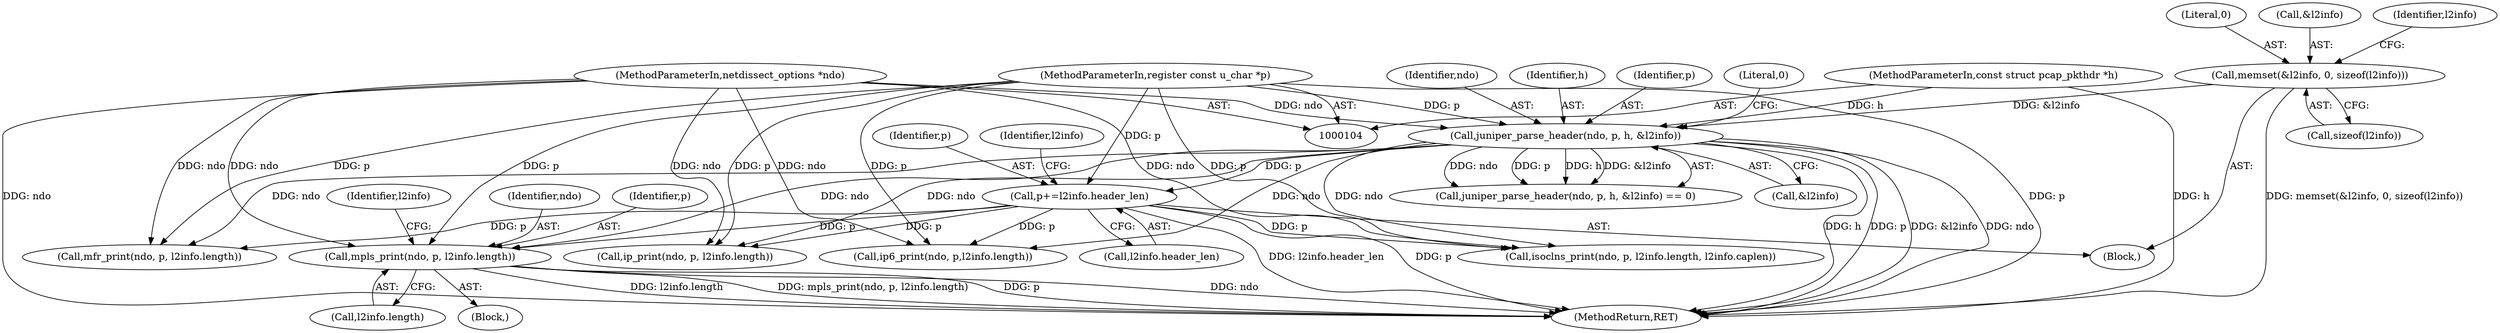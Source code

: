 digraph "0_tcpdump_1dcd10aceabbc03bf571ea32b892c522cbe923de_7@pointer" {
"1000191" [label="(Call,mpls_print(ndo, p, l2info.length))"];
"1000123" [label="(Call,juniper_parse_header(ndo, p, h, &l2info))"];
"1000105" [label="(MethodParameterIn,netdissect_options *ndo)"];
"1000107" [label="(MethodParameterIn,register const u_char *p)"];
"1000106" [label="(MethodParameterIn,const struct pcap_pkthdr *h)"];
"1000110" [label="(Call,memset(&l2info, 0, sizeof(l2info)))"];
"1000134" [label="(Call,p+=l2info.header_len)"];
"1000105" [label="(MethodParameterIn,netdissect_options *ndo)"];
"1000123" [label="(Call,juniper_parse_header(ndo, p, h, &l2info))"];
"1000113" [label="(Literal,0)"];
"1000146" [label="(Call,mfr_print(ndo, p, l2info.length))"];
"1000192" [label="(Identifier,ndo)"];
"1000142" [label="(Identifier,l2info)"];
"1000193" [label="(Identifier,p)"];
"1000199" [label="(Identifier,l2info)"];
"1000122" [label="(Call,juniper_parse_header(ndo, p, h, &l2info) == 0)"];
"1000124" [label="(Identifier,ndo)"];
"1000136" [label="(Call,l2info.header_len)"];
"1000114" [label="(Call,sizeof(l2info))"];
"1000126" [label="(Identifier,h)"];
"1000134" [label="(Call,p+=l2info.header_len)"];
"1000180" [label="(Call,ip6_print(ndo, p,l2info.length))"];
"1000294" [label="(MethodReturn,RET)"];
"1000127" [label="(Call,&l2info)"];
"1000194" [label="(Call,l2info.length)"];
"1000167" [label="(Block,)"];
"1000125" [label="(Identifier,p)"];
"1000111" [label="(Call,&l2info)"];
"1000108" [label="(Block,)"];
"1000135" [label="(Identifier,p)"];
"1000106" [label="(MethodParameterIn,const struct pcap_pkthdr *h)"];
"1000169" [label="(Call,ip_print(ndo, p, l2info.length))"];
"1000191" [label="(Call,mpls_print(ndo, p, l2info.length))"];
"1000110" [label="(Call,memset(&l2info, 0, sizeof(l2info)))"];
"1000107" [label="(MethodParameterIn,register const u_char *p)"];
"1000129" [label="(Literal,0)"];
"1000202" [label="(Call,isoclns_print(ndo, p, l2info.length, l2info.caplen))"];
"1000118" [label="(Identifier,l2info)"];
"1000191" -> "1000167"  [label="AST: "];
"1000191" -> "1000194"  [label="CFG: "];
"1000192" -> "1000191"  [label="AST: "];
"1000193" -> "1000191"  [label="AST: "];
"1000194" -> "1000191"  [label="AST: "];
"1000199" -> "1000191"  [label="CFG: "];
"1000191" -> "1000294"  [label="DDG: l2info.length"];
"1000191" -> "1000294"  [label="DDG: mpls_print(ndo, p, l2info.length)"];
"1000191" -> "1000294"  [label="DDG: p"];
"1000191" -> "1000294"  [label="DDG: ndo"];
"1000123" -> "1000191"  [label="DDG: ndo"];
"1000105" -> "1000191"  [label="DDG: ndo"];
"1000134" -> "1000191"  [label="DDG: p"];
"1000107" -> "1000191"  [label="DDG: p"];
"1000123" -> "1000122"  [label="AST: "];
"1000123" -> "1000127"  [label="CFG: "];
"1000124" -> "1000123"  [label="AST: "];
"1000125" -> "1000123"  [label="AST: "];
"1000126" -> "1000123"  [label="AST: "];
"1000127" -> "1000123"  [label="AST: "];
"1000129" -> "1000123"  [label="CFG: "];
"1000123" -> "1000294"  [label="DDG: h"];
"1000123" -> "1000294"  [label="DDG: p"];
"1000123" -> "1000294"  [label="DDG: &l2info"];
"1000123" -> "1000294"  [label="DDG: ndo"];
"1000123" -> "1000122"  [label="DDG: ndo"];
"1000123" -> "1000122"  [label="DDG: p"];
"1000123" -> "1000122"  [label="DDG: h"];
"1000123" -> "1000122"  [label="DDG: &l2info"];
"1000105" -> "1000123"  [label="DDG: ndo"];
"1000107" -> "1000123"  [label="DDG: p"];
"1000106" -> "1000123"  [label="DDG: h"];
"1000110" -> "1000123"  [label="DDG: &l2info"];
"1000123" -> "1000134"  [label="DDG: p"];
"1000123" -> "1000146"  [label="DDG: ndo"];
"1000123" -> "1000169"  [label="DDG: ndo"];
"1000123" -> "1000180"  [label="DDG: ndo"];
"1000123" -> "1000202"  [label="DDG: ndo"];
"1000105" -> "1000104"  [label="AST: "];
"1000105" -> "1000294"  [label="DDG: ndo"];
"1000105" -> "1000146"  [label="DDG: ndo"];
"1000105" -> "1000169"  [label="DDG: ndo"];
"1000105" -> "1000180"  [label="DDG: ndo"];
"1000105" -> "1000202"  [label="DDG: ndo"];
"1000107" -> "1000104"  [label="AST: "];
"1000107" -> "1000294"  [label="DDG: p"];
"1000107" -> "1000134"  [label="DDG: p"];
"1000107" -> "1000146"  [label="DDG: p"];
"1000107" -> "1000169"  [label="DDG: p"];
"1000107" -> "1000180"  [label="DDG: p"];
"1000107" -> "1000202"  [label="DDG: p"];
"1000106" -> "1000104"  [label="AST: "];
"1000106" -> "1000294"  [label="DDG: h"];
"1000110" -> "1000108"  [label="AST: "];
"1000110" -> "1000114"  [label="CFG: "];
"1000111" -> "1000110"  [label="AST: "];
"1000113" -> "1000110"  [label="AST: "];
"1000114" -> "1000110"  [label="AST: "];
"1000118" -> "1000110"  [label="CFG: "];
"1000110" -> "1000294"  [label="DDG: memset(&l2info, 0, sizeof(l2info))"];
"1000134" -> "1000108"  [label="AST: "];
"1000134" -> "1000136"  [label="CFG: "];
"1000135" -> "1000134"  [label="AST: "];
"1000136" -> "1000134"  [label="AST: "];
"1000142" -> "1000134"  [label="CFG: "];
"1000134" -> "1000294"  [label="DDG: p"];
"1000134" -> "1000294"  [label="DDG: l2info.header_len"];
"1000134" -> "1000146"  [label="DDG: p"];
"1000134" -> "1000169"  [label="DDG: p"];
"1000134" -> "1000180"  [label="DDG: p"];
"1000134" -> "1000202"  [label="DDG: p"];
}
